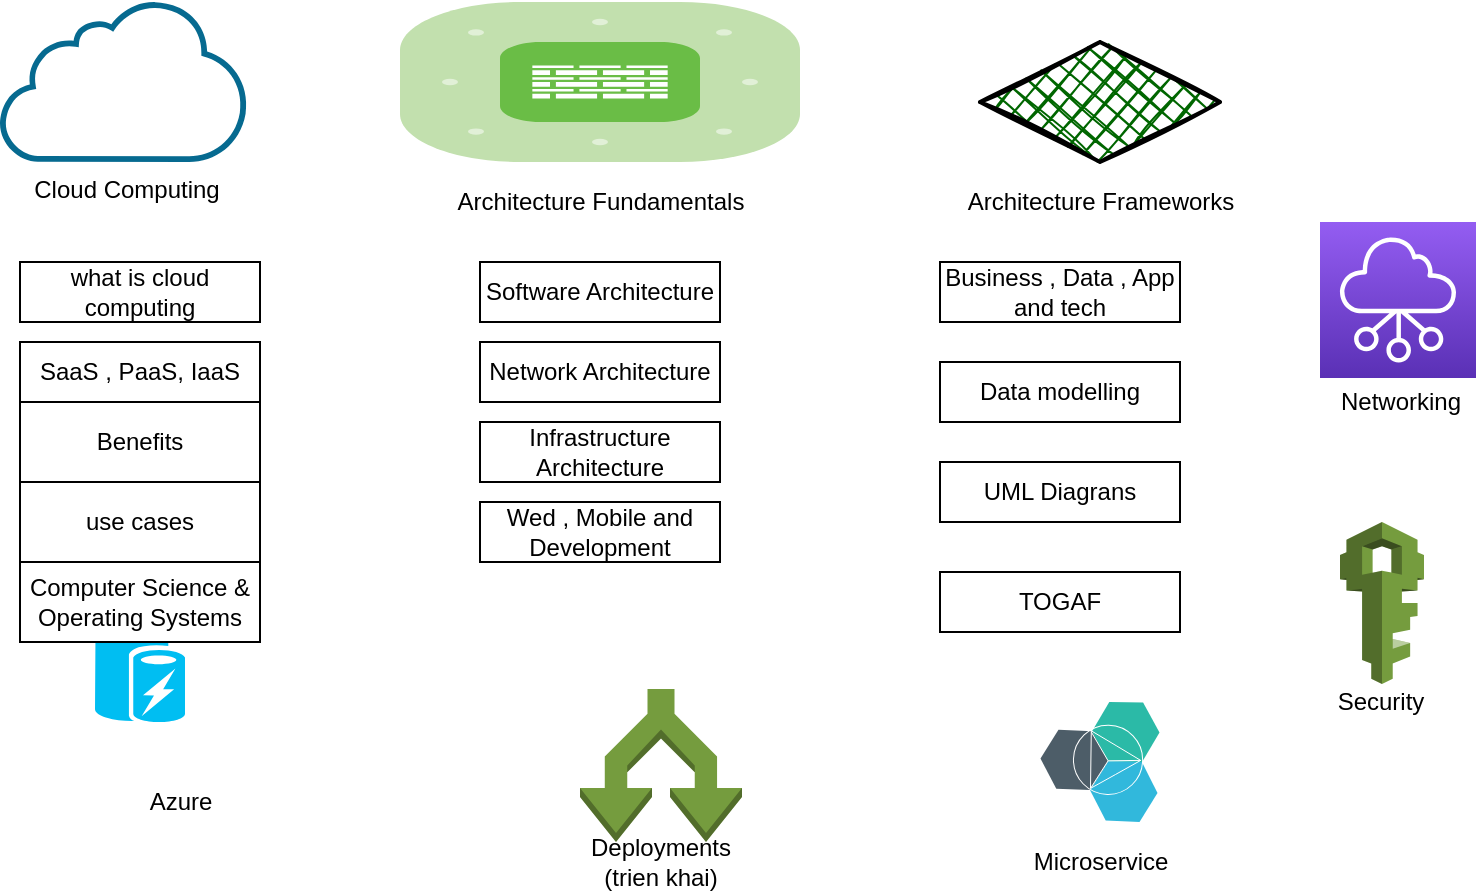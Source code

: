 <mxfile version="14.9.0" type="github" pages="2">
  <diagram id="k8TAU3iLtW7Z1eSD4Ti5" name="Page-1">
    <mxGraphModel dx="1068" dy="853" grid="1" gridSize="10" guides="1" tooltips="1" connect="1" arrows="1" fold="1" page="1" pageScale="1" pageWidth="827" pageHeight="1169" math="0" shadow="0">
      <root>
        <mxCell id="0" />
        <mxCell id="1" parent="0" />
        <mxCell id="_VIt7PFDJAzIX6LyhJMt-1" value="Cloud Computing&lt;br&gt;" style="pointerEvents=1;shadow=0;dashed=0;html=1;strokeColor=none;aspect=fixed;labelPosition=center;verticalLabelPosition=bottom;verticalAlign=top;align=center;outlineConnect=0;shape=mxgraph.vvd.cloud_computing;fillColor=#066A90;" vertex="1" parent="1">
          <mxGeometry x="20" y="20" width="125" height="80" as="geometry" />
        </mxCell>
        <mxCell id="_VIt7PFDJAzIX6LyhJMt-4" value="what is cloud computing&lt;br&gt;" style="rounded=0;whiteSpace=wrap;html=1;" vertex="1" parent="1">
          <mxGeometry x="30" y="150" width="120" height="30" as="geometry" />
        </mxCell>
        <mxCell id="_VIt7PFDJAzIX6LyhJMt-8" value="" style="verticalLabelPosition=bottom;html=1;fillColor=#6ABD46;strokeColor=#ffffff;verticalAlign=top;align=center;points=[[0.085,0.085,0],[0.915,0.085,0],[0.915,0.915,0],[0.085,0.915,0],[0.25,0,0],[0.5,0,0],[0.75,0,0],[1,0.25,0],[1,0.5,0],[1,0.75,0],[0.75,1,0],[0.5,1,0],[0.25,1,0],[0,0.75,0],[0,0.5,0],[0,0.25,0]];pointerEvents=1;shape=mxgraph.cisco_safe.compositeIcon;bgIcon=mxgraph.cisco_safe.architecture.generic_appliance;resIcon=mxgraph.cisco_safe.architecture.firewall;" vertex="1" parent="1">
          <mxGeometry x="220" y="20" width="200" height="80" as="geometry" />
        </mxCell>
        <mxCell id="_VIt7PFDJAzIX6LyhJMt-9" value="Architecture Fundamentals&lt;br&gt;" style="text;html=1;align=center;verticalAlign=middle;resizable=0;points=[];autosize=1;strokeColor=none;" vertex="1" parent="1">
          <mxGeometry x="240" y="110" width="160" height="20" as="geometry" />
        </mxCell>
        <mxCell id="_VIt7PFDJAzIX6LyhJMt-10" value="" style="rhombus;whiteSpace=wrap;html=1;strokeWidth=2;fillWeight=-1;hachureGap=8;fillStyle=cross-hatch;fillColor=#006600;sketch=1;" vertex="1" parent="1">
          <mxGeometry x="510" y="40" width="120" height="60" as="geometry" />
        </mxCell>
        <mxCell id="_VIt7PFDJAzIX6LyhJMt-11" value="Architecture Frameworks&lt;br&gt;" style="text;html=1;align=center;verticalAlign=middle;resizable=0;points=[];autosize=1;strokeColor=none;" vertex="1" parent="1">
          <mxGeometry x="495" y="110" width="150" height="20" as="geometry" />
        </mxCell>
        <mxCell id="_VIt7PFDJAzIX6LyhJMt-12" value="" style="points=[[0,0,0],[0.25,0,0],[0.5,0,0],[0.75,0,0],[1,0,0],[0,1,0],[0.25,1,0],[0.5,1,0],[0.75,1,0],[1,1,0],[0,0.25,0],[0,0.5,0],[0,0.75,0],[1,0.25,0],[1,0.5,0],[1,0.75,0]];outlineConnect=0;fontColor=#232F3E;gradientColor=#945DF2;gradientDirection=north;fillColor=#5A30B5;strokeColor=#ffffff;dashed=0;verticalLabelPosition=bottom;verticalAlign=top;align=center;html=1;fontSize=12;fontStyle=0;aspect=fixed;shape=mxgraph.aws4.resourceIcon;resIcon=mxgraph.aws4.networking_and_content_delivery;" vertex="1" parent="1">
          <mxGeometry x="680" y="130" width="78" height="78" as="geometry" />
        </mxCell>
        <mxCell id="_VIt7PFDJAzIX6LyhJMt-13" value="Networking&lt;br&gt;" style="text;html=1;align=center;verticalAlign=middle;resizable=0;points=[];autosize=1;strokeColor=none;" vertex="1" parent="1">
          <mxGeometry x="680" y="210" width="80" height="20" as="geometry" />
        </mxCell>
        <mxCell id="_VIt7PFDJAzIX6LyhJMt-14" value="" style="outlineConnect=0;dashed=0;verticalLabelPosition=bottom;verticalAlign=top;align=center;html=1;shape=mxgraph.aws3.iam;fillColor=#759C3E;gradientColor=none;" vertex="1" parent="1">
          <mxGeometry x="690" y="280" width="42" height="81" as="geometry" />
        </mxCell>
        <mxCell id="_VIt7PFDJAzIX6LyhJMt-15" value="Security&lt;br&gt;" style="text;html=1;align=center;verticalAlign=middle;resizable=0;points=[];autosize=1;strokeColor=none;" vertex="1" parent="1">
          <mxGeometry x="680" y="360" width="60" height="20" as="geometry" />
        </mxCell>
        <mxCell id="_VIt7PFDJAzIX6LyhJMt-16" value="" style="aspect=fixed;perimeter=ellipsePerimeter;html=1;align=center;shadow=0;dashed=0;fontColor=#4277BB;labelBackgroundColor=#ffffff;fontSize=12;spacingTop=3;image;image=img/lib/ibm/miscellaneous/microservices_application.svg;" vertex="1" parent="1">
          <mxGeometry x="540" y="370" width="60" height="60" as="geometry" />
        </mxCell>
        <mxCell id="_VIt7PFDJAzIX6LyhJMt-18" value="Microservice&lt;br&gt;" style="text;html=1;align=center;verticalAlign=middle;resizable=0;points=[];autosize=1;strokeColor=none;" vertex="1" parent="1">
          <mxGeometry x="530" y="440" width="80" height="20" as="geometry" />
        </mxCell>
        <mxCell id="_VIt7PFDJAzIX6LyhJMt-20" value="" style="outlineConnect=0;dashed=0;verticalLabelPosition=bottom;verticalAlign=top;align=center;html=1;shape=mxgraph.aws3.deployments;fillColor=#759C3E;gradientColor=none;" vertex="1" parent="1">
          <mxGeometry x="310" y="363.5" width="81" height="76.5" as="geometry" />
        </mxCell>
        <mxCell id="_VIt7PFDJAzIX6LyhJMt-21" value="Deployments&lt;br&gt;(trien khai)" style="text;html=1;align=center;verticalAlign=middle;resizable=0;points=[];autosize=1;strokeColor=none;" vertex="1" parent="1">
          <mxGeometry x="305" y="435" width="90" height="30" as="geometry" />
        </mxCell>
        <mxCell id="_VIt7PFDJAzIX6LyhJMt-22" value="" style="verticalLabelPosition=bottom;html=1;verticalAlign=top;align=center;strokeColor=none;fillColor=#00BEF2;shape=mxgraph.azure.azure_cache;" vertex="1" parent="1">
          <mxGeometry x="67.5" y="330" width="45" height="50" as="geometry" />
        </mxCell>
        <mxCell id="_VIt7PFDJAzIX6LyhJMt-23" value="Azure" style="text;html=1;align=center;verticalAlign=middle;resizable=0;points=[];autosize=1;strokeColor=none;" vertex="1" parent="1">
          <mxGeometry x="85" y="410" width="50" height="20" as="geometry" />
        </mxCell>
        <mxCell id="_VIt7PFDJAzIX6LyhJMt-24" value="SaaS , PaaS, IaaS" style="rounded=0;whiteSpace=wrap;html=1;" vertex="1" parent="1">
          <mxGeometry x="30" y="190" width="120" height="30" as="geometry" />
        </mxCell>
        <mxCell id="_VIt7PFDJAzIX6LyhJMt-25" value="Benefits" style="rounded=0;whiteSpace=wrap;html=1;" vertex="1" parent="1">
          <mxGeometry x="30" y="220" width="120" height="40" as="geometry" />
        </mxCell>
        <mxCell id="_VIt7PFDJAzIX6LyhJMt-27" value="use cases" style="rounded=0;whiteSpace=wrap;html=1;" vertex="1" parent="1">
          <mxGeometry x="30" y="260" width="120" height="40" as="geometry" />
        </mxCell>
        <mxCell id="_VIt7PFDJAzIX6LyhJMt-28" value="Computer Science &amp;amp; Operating Systems" style="rounded=0;whiteSpace=wrap;html=1;" vertex="1" parent="1">
          <mxGeometry x="30" y="300" width="120" height="40" as="geometry" />
        </mxCell>
        <mxCell id="_VIt7PFDJAzIX6LyhJMt-29" value="Software Architecture" style="rounded=0;whiteSpace=wrap;html=1;" vertex="1" parent="1">
          <mxGeometry x="260" y="150" width="120" height="30" as="geometry" />
        </mxCell>
        <mxCell id="_VIt7PFDJAzIX6LyhJMt-30" value="Network Architecture" style="rounded=0;whiteSpace=wrap;html=1;" vertex="1" parent="1">
          <mxGeometry x="260" y="190" width="120" height="30" as="geometry" />
        </mxCell>
        <mxCell id="_VIt7PFDJAzIX6LyhJMt-32" value="Infrastructure Architecture" style="rounded=0;whiteSpace=wrap;html=1;" vertex="1" parent="1">
          <mxGeometry x="260" y="230" width="120" height="30" as="geometry" />
        </mxCell>
        <mxCell id="_VIt7PFDJAzIX6LyhJMt-33" value="Wed , Mobile and Development" style="rounded=0;whiteSpace=wrap;html=1;" vertex="1" parent="1">
          <mxGeometry x="260" y="270" width="120" height="30" as="geometry" />
        </mxCell>
        <mxCell id="_VIt7PFDJAzIX6LyhJMt-35" value="Business , Data , App and tech" style="rounded=0;whiteSpace=wrap;html=1;" vertex="1" parent="1">
          <mxGeometry x="490" y="150" width="120" height="30" as="geometry" />
        </mxCell>
        <mxCell id="_VIt7PFDJAzIX6LyhJMt-36" value="Data modelling" style="rounded=0;whiteSpace=wrap;html=1;" vertex="1" parent="1">
          <mxGeometry x="490" y="200" width="120" height="30" as="geometry" />
        </mxCell>
        <mxCell id="_VIt7PFDJAzIX6LyhJMt-37" value="UML Diagrans" style="rounded=0;whiteSpace=wrap;html=1;" vertex="1" parent="1">
          <mxGeometry x="490" y="250" width="120" height="30" as="geometry" />
        </mxCell>
        <mxCell id="_VIt7PFDJAzIX6LyhJMt-39" value="TOGAF" style="rounded=0;whiteSpace=wrap;html=1;" vertex="1" parent="1">
          <mxGeometry x="490" y="305" width="120" height="30" as="geometry" />
        </mxCell>
      </root>
    </mxGraphModel>
  </diagram>
  <diagram id="B4vSXREHfiPxGULNHJu1" name="Page-2">
    <mxGraphModel dx="916" dy="731" grid="1" gridSize="10" guides="1" tooltips="1" connect="1" arrows="1" fold="1" page="1" pageScale="1" pageWidth="827" pageHeight="1169" math="0" shadow="0">
      <root>
        <mxCell id="qi4DYSg-z4MKLazGgp9l-0" />
        <mxCell id="qi4DYSg-z4MKLazGgp9l-1" parent="qi4DYSg-z4MKLazGgp9l-0" />
        <mxCell id="qi4DYSg-z4MKLazGgp9l-2" value="" style="shape=image;html=1;verticalAlign=top;verticalLabelPosition=bottom;labelBackgroundColor=#ffffff;imageAspect=0;aspect=fixed;image=https://cdn2.iconfinder.com/data/icons/ios-7-icons/50/money_box-128.png" vertex="1" parent="qi4DYSg-z4MKLazGgp9l-1">
          <mxGeometry x="32" y="40" width="244" height="244" as="geometry" />
        </mxCell>
        <mxCell id="qi4DYSg-z4MKLazGgp9l-4" value="" style="shape=image;html=1;verticalAlign=top;verticalLabelPosition=bottom;labelBackgroundColor=#ffffff;imageAspect=0;aspect=fixed;image=https://cdn2.iconfinder.com/data/icons/us-election-2020-illustrations/300/047-USA-Student-Loan-Debt-1-128.png" vertex="1" parent="qi4DYSg-z4MKLazGgp9l-1">
          <mxGeometry x="340" y="20" width="128" height="128" as="geometry" />
        </mxCell>
        <mxCell id="qi4DYSg-z4MKLazGgp9l-5" value="&lt;b&gt;負債（ Debt)&lt;/b&gt;" style="text;html=1;align=center;verticalAlign=middle;resizable=0;points=[];autosize=1;strokeColor=#99FFFF;fillColor=#A9C4EB;" vertex="1" parent="qi4DYSg-z4MKLazGgp9l-1">
          <mxGeometry x="369" y="170" width="90" height="20" as="geometry" />
        </mxCell>
        <mxCell id="qi4DYSg-z4MKLazGgp9l-6" value="" style="shape=image;html=1;verticalAlign=top;verticalLabelPosition=bottom;labelBackgroundColor=#ffffff;imageAspect=0;aspect=fixed;image=https://cdn3.iconfinder.com/data/icons/street-food-and-food-trucker-1/64/fruit-car-street-sell-delivery-128.png;fillColor=none;gradientColor=none;" vertex="1" parent="qi4DYSg-z4MKLazGgp9l-1">
          <mxGeometry x="360" y="220" width="100" height="100" as="geometry" />
        </mxCell>
        <mxCell id="qi4DYSg-z4MKLazGgp9l-7" value="純資産（Net Worth)" style="text;html=1;align=center;verticalAlign=middle;resizable=0;points=[];autosize=1;strokeColor=none;fillColor=#FFB570;shadow=1;" vertex="1" parent="qi4DYSg-z4MKLazGgp9l-1">
          <mxGeometry x="350" y="320" width="120" height="20" as="geometry" />
        </mxCell>
        <mxCell id="qi4DYSg-z4MKLazGgp9l-3" value="資産（Assets)" style="text;html=1;align=center;verticalAlign=middle;resizable=0;points=[];autosize=1;strokeColor=#FF33FF;shadow=1;fillColor=#FFB570;" vertex="1" parent="qi4DYSg-z4MKLazGgp9l-1">
          <mxGeometry x="109" y="160" width="90" height="20" as="geometry" />
        </mxCell>
        <mxCell id="qi4DYSg-z4MKLazGgp9l-22" value="" style="endArrow=none;dashed=1;html=1;dashPattern=1 3;strokeWidth=2;" edge="1" parent="qi4DYSg-z4MKLazGgp9l-1">
          <mxGeometry width="50" height="50" relative="1" as="geometry">
            <mxPoint x="340" y="210" as="sourcePoint" />
            <mxPoint x="390" y="160" as="targetPoint" />
          </mxGeometry>
        </mxCell>
      </root>
    </mxGraphModel>
  </diagram>
</mxfile>
